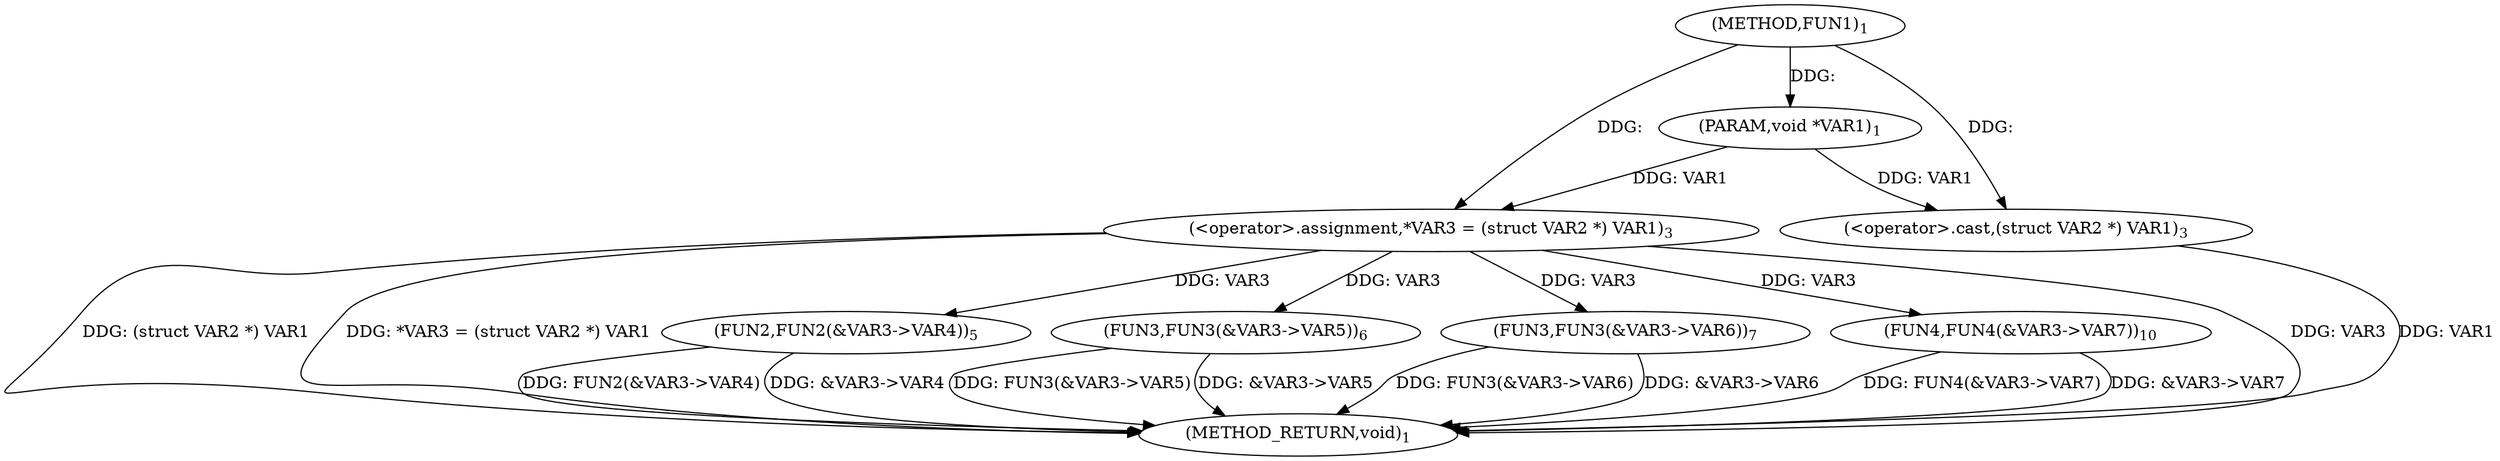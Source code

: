 digraph "FUN1" {  
"8" [label = <(METHOD,FUN1)<SUB>1</SUB>> ]
"37" [label = <(METHOD_RETURN,void)<SUB>1</SUB>> ]
"9" [label = <(PARAM,void *VAR1)<SUB>1</SUB>> ]
"12" [label = <(&lt;operator&gt;.assignment,*VAR3 = (struct VAR2 *) VAR1)<SUB>3</SUB>> ]
"17" [label = <(FUN2,FUN2(&amp;VAR3-&gt;VAR4))<SUB>5</SUB>> ]
"22" [label = <(FUN3,FUN3(&amp;VAR3-&gt;VAR5))<SUB>6</SUB>> ]
"27" [label = <(FUN3,FUN3(&amp;VAR3-&gt;VAR6))<SUB>7</SUB>> ]
"32" [label = <(FUN4,FUN4(&amp;VAR3-&gt;VAR7))<SUB>10</SUB>> ]
"14" [label = <(&lt;operator&gt;.cast,(struct VAR2 *) VAR1)<SUB>3</SUB>> ]
  "12" -> "37"  [ label = "DDG: VAR3"] 
  "14" -> "37"  [ label = "DDG: VAR1"] 
  "12" -> "37"  [ label = "DDG: (struct VAR2 *) VAR1"] 
  "12" -> "37"  [ label = "DDG: *VAR3 = (struct VAR2 *) VAR1"] 
  "17" -> "37"  [ label = "DDG: &amp;VAR3-&gt;VAR4"] 
  "17" -> "37"  [ label = "DDG: FUN2(&amp;VAR3-&gt;VAR4)"] 
  "22" -> "37"  [ label = "DDG: &amp;VAR3-&gt;VAR5"] 
  "22" -> "37"  [ label = "DDG: FUN3(&amp;VAR3-&gt;VAR5)"] 
  "27" -> "37"  [ label = "DDG: &amp;VAR3-&gt;VAR6"] 
  "27" -> "37"  [ label = "DDG: FUN3(&amp;VAR3-&gt;VAR6)"] 
  "32" -> "37"  [ label = "DDG: &amp;VAR3-&gt;VAR7"] 
  "32" -> "37"  [ label = "DDG: FUN4(&amp;VAR3-&gt;VAR7)"] 
  "8" -> "9"  [ label = "DDG: "] 
  "9" -> "12"  [ label = "DDG: VAR1"] 
  "8" -> "12"  [ label = "DDG: "] 
  "12" -> "17"  [ label = "DDG: VAR3"] 
  "12" -> "22"  [ label = "DDG: VAR3"] 
  "12" -> "27"  [ label = "DDG: VAR3"] 
  "12" -> "32"  [ label = "DDG: VAR3"] 
  "9" -> "14"  [ label = "DDG: VAR1"] 
  "8" -> "14"  [ label = "DDG: "] 
}
